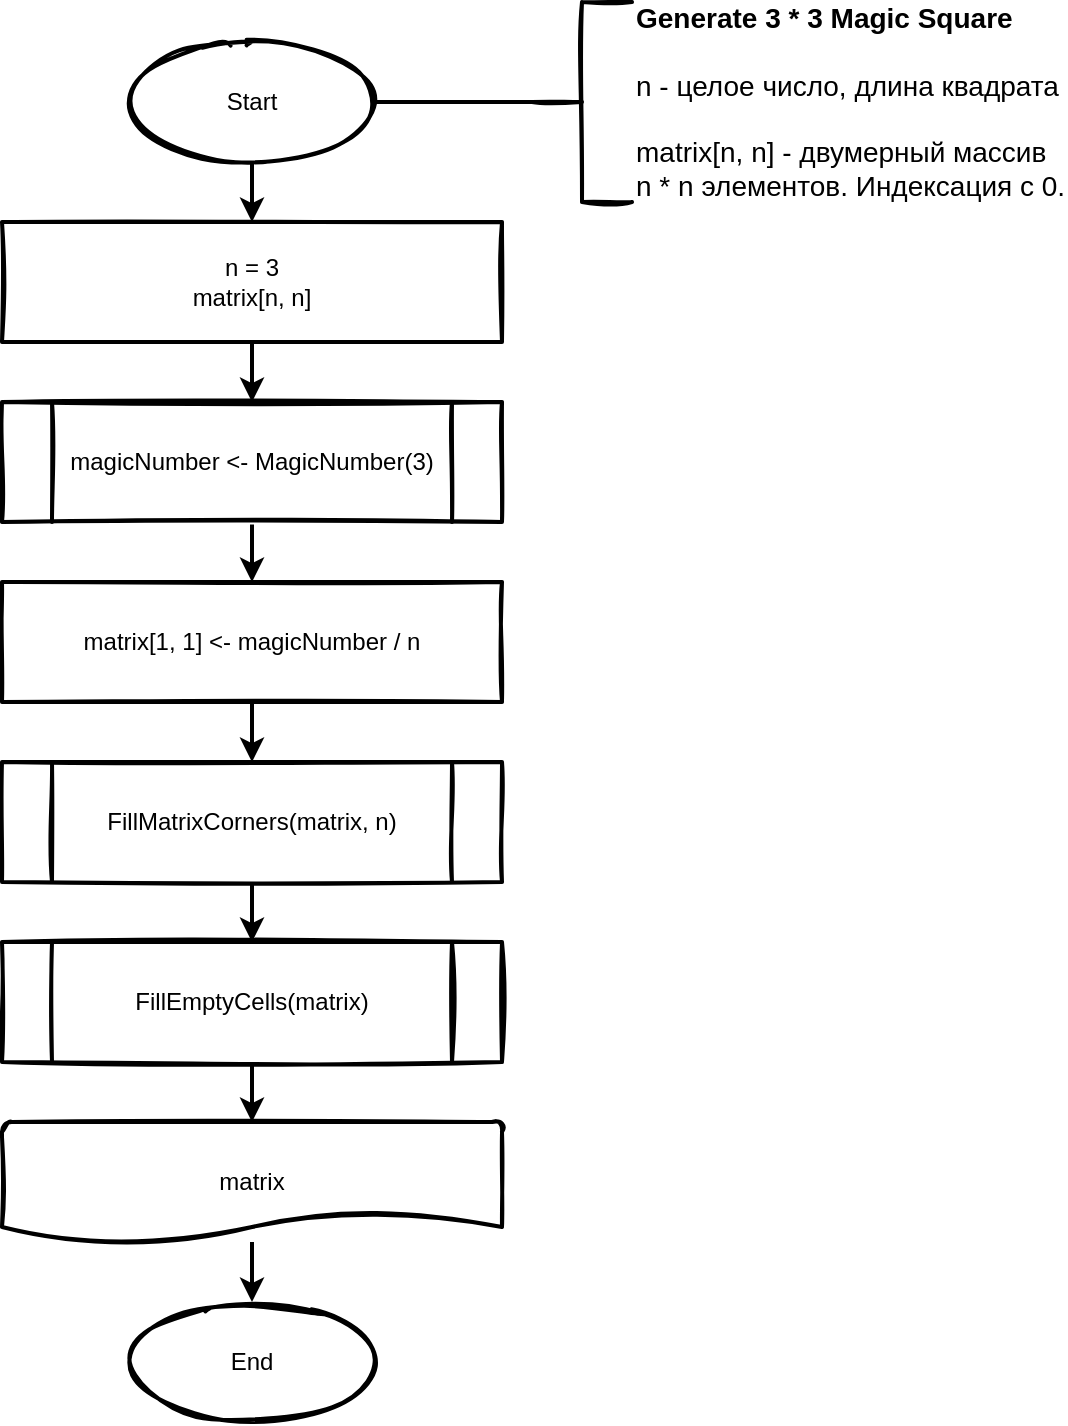 <mxfile version="20.3.2" type="github">
  <diagram id="C5RBs43oDa-KdzZeNtuy" name="Generate3By3Square">
    <mxGraphModel dx="901" dy="617" grid="1" gridSize="10" guides="1" tooltips="1" connect="1" arrows="1" fold="1" page="1" pageScale="1" pageWidth="827" pageHeight="1169" math="0" shadow="0">
      <root>
        <mxCell id="WIyWlLk6GJQsqaUBKTNV-0" />
        <mxCell id="WIyWlLk6GJQsqaUBKTNV-1" parent="WIyWlLk6GJQsqaUBKTNV-0" />
        <mxCell id="fJoIIDvibCOADlClW87m-39" style="edgeStyle=orthogonalEdgeStyle;orthogonalLoop=1;jettySize=auto;html=1;entryX=0;entryY=0.5;entryDx=0;entryDy=0;entryPerimeter=0;endArrow=none;endFill=0;strokeWidth=2;curved=1;" edge="1" parent="WIyWlLk6GJQsqaUBKTNV-1" source="fJoIIDvibCOADlClW87m-0" target="fJoIIDvibCOADlClW87m-38">
          <mxGeometry relative="1" as="geometry" />
        </mxCell>
        <mxCell id="fJoIIDvibCOADlClW87m-43" style="edgeStyle=orthogonalEdgeStyle;curved=1;orthogonalLoop=1;jettySize=auto;html=1;entryX=0.5;entryY=0;entryDx=0;entryDy=0;strokeWidth=2;endArrow=classic;endFill=1;" edge="1" parent="WIyWlLk6GJQsqaUBKTNV-1" source="fJoIIDvibCOADlClW87m-0" target="fJoIIDvibCOADlClW87m-3">
          <mxGeometry relative="1" as="geometry" />
        </mxCell>
        <mxCell id="fJoIIDvibCOADlClW87m-0" value="Start" style="ellipse;whiteSpace=wrap;html=1;sketch=1;strokeWidth=2;" vertex="1" parent="WIyWlLk6GJQsqaUBKTNV-1">
          <mxGeometry x="340" y="40" width="120" height="60" as="geometry" />
        </mxCell>
        <mxCell id="fJoIIDvibCOADlClW87m-45" style="edgeStyle=orthogonalEdgeStyle;curved=1;orthogonalLoop=1;jettySize=auto;html=1;entryX=0.5;entryY=0;entryDx=0;entryDy=0;strokeWidth=2;endArrow=classic;endFill=1;" edge="1" parent="WIyWlLk6GJQsqaUBKTNV-1" source="fJoIIDvibCOADlClW87m-2" target="fJoIIDvibCOADlClW87m-4">
          <mxGeometry relative="1" as="geometry" />
        </mxCell>
        <mxCell id="fJoIIDvibCOADlClW87m-2" value="magicNumber &amp;lt;- MagicNumber(3)" style="shape=process;whiteSpace=wrap;html=1;backgroundOutline=1;sketch=1;strokeWidth=2;" vertex="1" parent="WIyWlLk6GJQsqaUBKTNV-1">
          <mxGeometry x="275" y="220" width="250" height="60" as="geometry" />
        </mxCell>
        <mxCell id="fJoIIDvibCOADlClW87m-44" style="edgeStyle=orthogonalEdgeStyle;curved=1;orthogonalLoop=1;jettySize=auto;html=1;entryX=0.5;entryY=0;entryDx=0;entryDy=0;strokeWidth=2;endArrow=classic;endFill=1;" edge="1" parent="WIyWlLk6GJQsqaUBKTNV-1" source="fJoIIDvibCOADlClW87m-3" target="fJoIIDvibCOADlClW87m-2">
          <mxGeometry relative="1" as="geometry" />
        </mxCell>
        <mxCell id="fJoIIDvibCOADlClW87m-3" value="n = 3&lt;br&gt;matrix[n, n]" style="rounded=0;whiteSpace=wrap;html=1;sketch=1;strokeWidth=2;" vertex="1" parent="WIyWlLk6GJQsqaUBKTNV-1">
          <mxGeometry x="275" y="130" width="250" height="60" as="geometry" />
        </mxCell>
        <mxCell id="fJoIIDvibCOADlClW87m-46" style="edgeStyle=orthogonalEdgeStyle;curved=1;orthogonalLoop=1;jettySize=auto;html=1;entryX=0.5;entryY=0;entryDx=0;entryDy=0;strokeWidth=2;endArrow=classic;endFill=1;" edge="1" parent="WIyWlLk6GJQsqaUBKTNV-1" source="fJoIIDvibCOADlClW87m-4" target="fJoIIDvibCOADlClW87m-6">
          <mxGeometry relative="1" as="geometry" />
        </mxCell>
        <mxCell id="fJoIIDvibCOADlClW87m-4" value="matrix[1, 1] &amp;lt;- magicNumber / n" style="whiteSpace=wrap;html=1;sketch=1;strokeWidth=2;" vertex="1" parent="WIyWlLk6GJQsqaUBKTNV-1">
          <mxGeometry x="275" y="310" width="250" height="60" as="geometry" />
        </mxCell>
        <mxCell id="fJoIIDvibCOADlClW87m-48" value="" style="edgeStyle=orthogonalEdgeStyle;curved=1;orthogonalLoop=1;jettySize=auto;html=1;strokeWidth=2;endArrow=classic;endFill=1;" edge="1" parent="WIyWlLk6GJQsqaUBKTNV-1" source="fJoIIDvibCOADlClW87m-6" target="fJoIIDvibCOADlClW87m-7">
          <mxGeometry relative="1" as="geometry" />
        </mxCell>
        <mxCell id="fJoIIDvibCOADlClW87m-6" value="FillMatrixCorners(matrix, n)" style="shape=process;whiteSpace=wrap;html=1;backgroundOutline=1;sketch=1;strokeWidth=2;" vertex="1" parent="WIyWlLk6GJQsqaUBKTNV-1">
          <mxGeometry x="275" y="400" width="250" height="60" as="geometry" />
        </mxCell>
        <mxCell id="fJoIIDvibCOADlClW87m-49" value="" style="edgeStyle=orthogonalEdgeStyle;curved=1;orthogonalLoop=1;jettySize=auto;html=1;strokeWidth=2;endArrow=classic;endFill=1;" edge="1" parent="WIyWlLk6GJQsqaUBKTNV-1" source="fJoIIDvibCOADlClW87m-7" target="fJoIIDvibCOADlClW87m-36">
          <mxGeometry relative="1" as="geometry" />
        </mxCell>
        <mxCell id="fJoIIDvibCOADlClW87m-7" value="FillEmptyCells(matrix)" style="shape=process;whiteSpace=wrap;html=1;backgroundOutline=1;sketch=1;strokeWidth=2;" vertex="1" parent="WIyWlLk6GJQsqaUBKTNV-1">
          <mxGeometry x="275" y="490" width="250" height="60" as="geometry" />
        </mxCell>
        <mxCell id="fJoIIDvibCOADlClW87m-8" value="End" style="ellipse;whiteSpace=wrap;html=1;sketch=1;strokeWidth=2;" vertex="1" parent="WIyWlLk6GJQsqaUBKTNV-1">
          <mxGeometry x="340" y="670" width="120" height="60" as="geometry" />
        </mxCell>
        <mxCell id="fJoIIDvibCOADlClW87m-50" value="" style="edgeStyle=orthogonalEdgeStyle;curved=1;orthogonalLoop=1;jettySize=auto;html=1;strokeWidth=2;endArrow=classic;endFill=1;" edge="1" parent="WIyWlLk6GJQsqaUBKTNV-1" source="fJoIIDvibCOADlClW87m-36" target="fJoIIDvibCOADlClW87m-8">
          <mxGeometry relative="1" as="geometry" />
        </mxCell>
        <mxCell id="fJoIIDvibCOADlClW87m-36" value="matrix" style="strokeWidth=2;html=1;shape=mxgraph.flowchart.document2;whiteSpace=wrap;size=0.25;sketch=1;" vertex="1" parent="WIyWlLk6GJQsqaUBKTNV-1">
          <mxGeometry x="275" y="580" width="250" height="60" as="geometry" />
        </mxCell>
        <mxCell id="fJoIIDvibCOADlClW87m-38" value="&lt;font style=&quot;font-size: 14px;&quot;&gt;&lt;b&gt;Generate 3 * 3 Magic Square&lt;/b&gt;&lt;br&gt;&lt;br&gt;n - целое число, длина квадрата&lt;br&gt;&lt;br&gt;matrix[n, n] - двумерный массив&lt;br&gt;n * n элементов. Индексация с 0.&lt;/font&gt;" style="strokeWidth=2;html=1;shape=mxgraph.flowchart.annotation_2;align=left;labelPosition=right;pointerEvents=1;sketch=1;" vertex="1" parent="WIyWlLk6GJQsqaUBKTNV-1">
          <mxGeometry x="540" y="20" width="50" height="100" as="geometry" />
        </mxCell>
      </root>
    </mxGraphModel>
  </diagram>
</mxfile>
